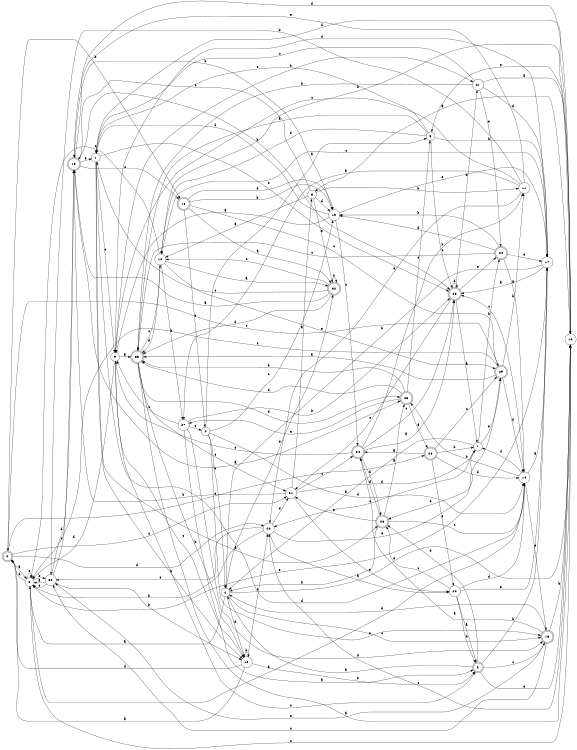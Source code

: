 digraph n28_5 {
__start0 [label="" shape="none"];

rankdir=LR;
size="8,5";

s0 [style="rounded,filled", color="black", fillcolor="white" shape="doublecircle", label="0"];
s1 [style="filled", color="black", fillcolor="white" shape="circle", label="1"];
s2 [style="filled", color="black", fillcolor="white" shape="circle", label="2"];
s3 [style="filled", color="black", fillcolor="white" shape="circle", label="3"];
s4 [style="filled", color="black", fillcolor="white" shape="circle", label="4"];
s5 [style="filled", color="black", fillcolor="white" shape="circle", label="5"];
s6 [style="filled", color="black", fillcolor="white" shape="circle", label="6"];
s7 [style="filled", color="black", fillcolor="white" shape="circle", label="7"];
s8 [style="rounded,filled", color="black", fillcolor="white" shape="doublecircle", label="8"];
s9 [style="filled", color="black", fillcolor="white" shape="circle", label="9"];
s10 [style="filled", color="black", fillcolor="white" shape="circle", label="10"];
s11 [style="filled", color="black", fillcolor="white" shape="circle", label="11"];
s12 [style="filled", color="black", fillcolor="white" shape="circle", label="12"];
s13 [style="rounded,filled", color="black", fillcolor="white" shape="doublecircle", label="13"];
s14 [style="filled", color="black", fillcolor="white" shape="circle", label="14"];
s15 [style="rounded,filled", color="black", fillcolor="white" shape="doublecircle", label="15"];
s16 [style="filled", color="black", fillcolor="white" shape="circle", label="16"];
s17 [style="filled", color="black", fillcolor="white" shape="circle", label="17"];
s18 [style="rounded,filled", color="black", fillcolor="white" shape="doublecircle", label="18"];
s19 [style="filled", color="black", fillcolor="white" shape="circle", label="19"];
s20 [style="filled", color="black", fillcolor="white" shape="circle", label="20"];
s21 [style="filled", color="black", fillcolor="white" shape="circle", label="21"];
s22 [style="filled", color="black", fillcolor="white" shape="circle", label="22"];
s23 [style="rounded,filled", color="black", fillcolor="white" shape="doublecircle", label="23"];
s24 [style="rounded,filled", color="black", fillcolor="white" shape="doublecircle", label="24"];
s25 [style="rounded,filled", color="black", fillcolor="white" shape="doublecircle", label="25"];
s26 [style="rounded,filled", color="black", fillcolor="white" shape="doublecircle", label="26"];
s27 [style="filled", color="black", fillcolor="white" shape="circle", label="27"];
s28 [style="rounded,filled", color="black", fillcolor="white" shape="doublecircle", label="28"];
s29 [style="rounded,filled", color="black", fillcolor="white" shape="doublecircle", label="29"];
s30 [style="filled", color="black", fillcolor="white" shape="circle", label="30"];
s31 [style="filled", color="black", fillcolor="white" shape="circle", label="31"];
s32 [style="rounded,filled", color="black", fillcolor="white" shape="doublecircle", label="32"];
s33 [style="rounded,filled", color="black", fillcolor="white" shape="doublecircle", label="33"];
s34 [style="rounded,filled", color="black", fillcolor="white" shape="doublecircle", label="34"];
s0 -> s3 [label="a"];
s0 -> s18 [label="b"];
s0 -> s31 [label="c"];
s0 -> s22 [label="d"];
s0 -> s26 [label="e"];
s1 -> s28 [label="a"];
s1 -> s12 [label="b"];
s1 -> s9 [label="c"];
s1 -> s14 [label="d"];
s1 -> s25 [label="e"];
s2 -> s3 [label="a"];
s2 -> s32 [label="b"];
s2 -> s13 [label="c"];
s2 -> s12 [label="d"];
s2 -> s16 [label="e"];
s3 -> s14 [label="a"];
s3 -> s30 [label="b"];
s3 -> s16 [label="c"];
s3 -> s0 [label="d"];
s3 -> s3 [label="e"];
s4 -> s5 [label="a"];
s4 -> s2 [label="b"];
s4 -> s19 [label="c"];
s4 -> s14 [label="d"];
s4 -> s13 [label="e"];
s5 -> s33 [label="a"];
s5 -> s17 [label="b"];
s5 -> s25 [label="c"];
s5 -> s10 [label="d"];
s5 -> s1 [label="e"];
s6 -> s10 [label="a"];
s6 -> s11 [label="b"];
s6 -> s15 [label="c"];
s6 -> s19 [label="d"];
s6 -> s32 [label="e"];
s7 -> s2 [label="a"];
s7 -> s24 [label="b"];
s7 -> s22 [label="c"];
s7 -> s28 [label="d"];
s7 -> s29 [label="e"];
s8 -> s2 [label="a"];
s8 -> s17 [label="b"];
s8 -> s13 [label="c"];
s8 -> s28 [label="d"];
s8 -> s16 [label="e"];
s9 -> s33 [label="a"];
s9 -> s21 [label="b"];
s9 -> s8 [label="c"];
s9 -> s3 [label="d"];
s9 -> s12 [label="e"];
s10 -> s32 [label="a"];
s10 -> s27 [label="b"];
s10 -> s3 [label="c"];
s10 -> s33 [label="d"];
s10 -> s29 [label="e"];
s11 -> s27 [label="a"];
s11 -> s30 [label="b"];
s11 -> s9 [label="c"];
s11 -> s22 [label="d"];
s11 -> s15 [label="e"];
s12 -> s0 [label="a"];
s12 -> s12 [label="b"];
s12 -> s22 [label="c"];
s12 -> s0 [label="d"];
s12 -> s8 [label="e"];
s13 -> s34 [label="a"];
s13 -> s16 [label="b"];
s13 -> s30 [label="c"];
s13 -> s2 [label="d"];
s13 -> s30 [label="e"];
s14 -> s17 [label="a"];
s14 -> s23 [label="b"];
s14 -> s25 [label="c"];
s14 -> s7 [label="d"];
s14 -> s13 [label="e"];
s15 -> s23 [label="a"];
s15 -> s25 [label="b"];
s15 -> s18 [label="c"];
s15 -> s16 [label="d"];
s15 -> s1 [label="e"];
s16 -> s6 [label="a"];
s16 -> s10 [label="b"];
s16 -> s22 [label="c"];
s16 -> s1 [label="d"];
s16 -> s5 [label="e"];
s17 -> s25 [label="a"];
s17 -> s2 [label="b"];
s17 -> s10 [label="c"];
s17 -> s9 [label="d"];
s17 -> s3 [label="e"];
s18 -> s32 [label="a"];
s18 -> s19 [label="b"];
s18 -> s29 [label="c"];
s18 -> s19 [label="d"];
s18 -> s4 [label="e"];
s19 -> s9 [label="a"];
s19 -> s15 [label="b"];
s19 -> s34 [label="c"];
s19 -> s1 [label="d"];
s19 -> s17 [label="e"];
s20 -> s8 [label="a"];
s20 -> s8 [label="b"];
s20 -> s28 [label="c"];
s20 -> s14 [label="d"];
s20 -> s17 [label="e"];
s21 -> s16 [label="a"];
s21 -> s33 [label="b"];
s21 -> s1 [label="c"];
s21 -> s17 [label="d"];
s21 -> s24 [label="e"];
s22 -> s20 [label="a"];
s22 -> s3 [label="b"];
s22 -> s30 [label="c"];
s22 -> s31 [label="d"];
s22 -> s29 [label="e"];
s23 -> s26 [label="a"];
s23 -> s33 [label="b"];
s23 -> s5 [label="c"];
s23 -> s33 [label="d"];
s23 -> s27 [label="e"];
s24 -> s14 [label="a"];
s24 -> s19 [label="b"];
s24 -> s33 [label="c"];
s24 -> s19 [label="d"];
s24 -> s17 [label="e"];
s25 -> s7 [label="a"];
s25 -> s21 [label="b"];
s25 -> s31 [label="c"];
s25 -> s25 [label="d"];
s25 -> s24 [label="e"];
s26 -> s34 [label="a"];
s26 -> s7 [label="b"];
s26 -> s29 [label="c"];
s26 -> s14 [label="d"];
s26 -> s20 [label="e"];
s27 -> s8 [label="a"];
s27 -> s25 [label="b"];
s27 -> s9 [label="c"];
s27 -> s13 [label="d"];
s27 -> s4 [label="e"];
s28 -> s23 [label="a"];
s28 -> s2 [label="b"];
s28 -> s14 [label="c"];
s28 -> s34 [label="d"];
s28 -> s31 [label="e"];
s29 -> s33 [label="a"];
s29 -> s11 [label="b"];
s29 -> s0 [label="c"];
s29 -> s14 [label="d"];
s29 -> s3 [label="e"];
s30 -> s3 [label="a"];
s30 -> s12 [label="b"];
s30 -> s15 [label="c"];
s30 -> s15 [label="d"];
s30 -> s3 [label="e"];
s31 -> s6 [label="a"];
s31 -> s15 [label="b"];
s31 -> s34 [label="c"];
s31 -> s7 [label="d"];
s31 -> s20 [label="e"];
s32 -> s15 [label="a"];
s32 -> s32 [label="b"];
s32 -> s10 [label="c"];
s32 -> s33 [label="d"];
s32 -> s1 [label="e"];
s33 -> s16 [label="a"];
s33 -> s12 [label="b"];
s33 -> s10 [label="c"];
s33 -> s23 [label="d"];
s33 -> s31 [label="e"];
s34 -> s25 [label="a"];
s34 -> s11 [label="b"];
s34 -> s25 [label="c"];
s34 -> s28 [label="d"];
s34 -> s9 [label="e"];

}